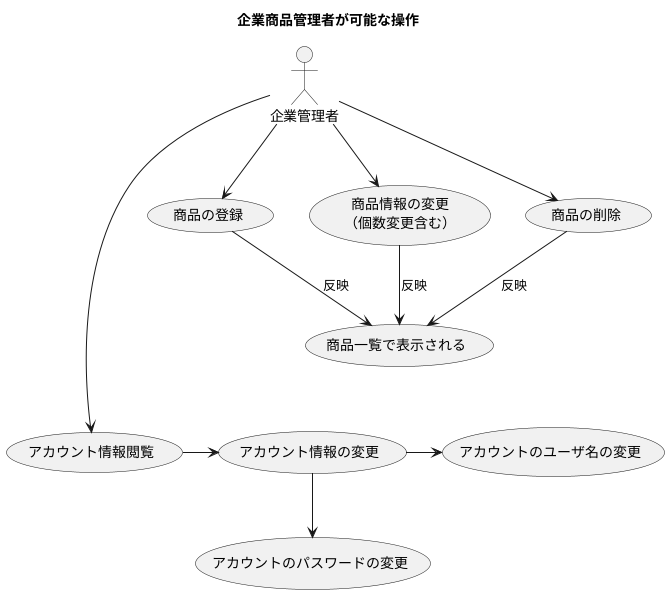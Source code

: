 @startuml
title
企業商品管理者が可能な操作
end title

:企業管理者: as item_administrator
(商品の登録) as item
(商品一覧で表示される) as item_list
(商品情報の変更\n（個数変更含む）) as item_change_information
(商品の削除) as delete_item
(アカウント情報閲覧) as account_info
(アカウント情報の変更) as change_account_info
(アカウントのパスワードの変更) as change_password
(アカウントのユーザ名の変更) as change_user_name

item_administrator --> item
item --> item_list : 反映

item_administrator --> delete_item
delete_item --> item_list : 反映

item_administrator --> item_change_information
item_change_information --> item_list : 反映

top to bottom direction
item_administrator ----> account_info
account_info -> change_account_info
change_account_info -> change_user_name
change_account_info --> change_password

@enduml